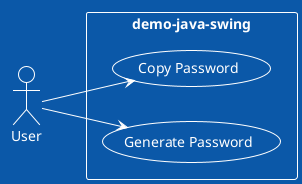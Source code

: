 @startuml
!theme amiga
left to right direction

actor "User" as user

rectangle demo-java-swing {
  usecase "Copy Password" as copyPassword
  usecase "Generate Password" as generatePassword
}

user --> generatePassword
user --> copyPassword
@enduml